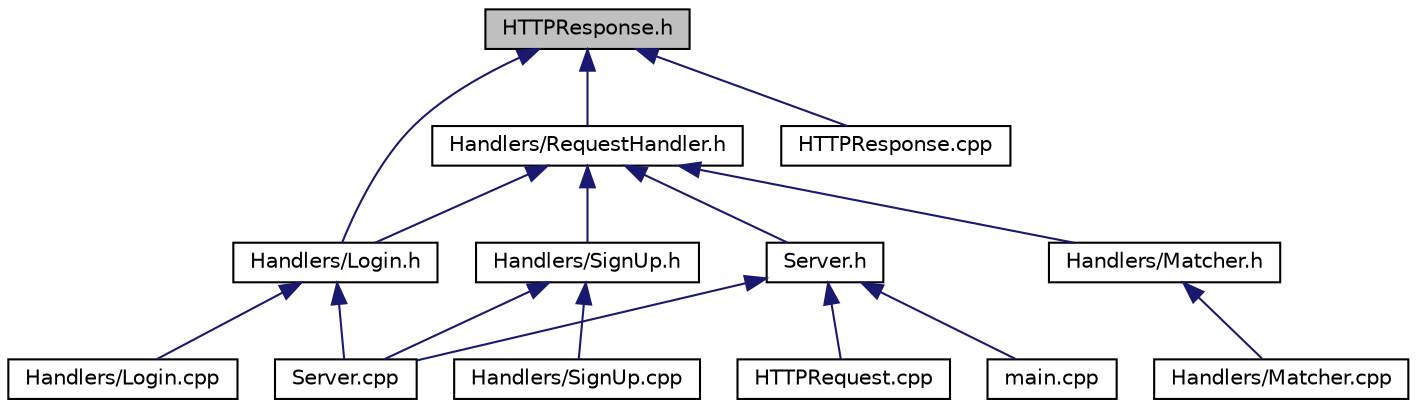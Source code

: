 digraph "HTTPResponse.h"
{
  edge [fontname="Helvetica",fontsize="10",labelfontname="Helvetica",labelfontsize="10"];
  node [fontname="Helvetica",fontsize="10",shape=record];
  Node1 [label="HTTPResponse.h",height=0.2,width=0.4,color="black", fillcolor="grey75", style="filled", fontcolor="black"];
  Node1 -> Node2 [dir="back",color="midnightblue",fontsize="10",style="solid"];
  Node2 [label="Handlers/RequestHandler.h",height=0.2,width=0.4,color="black", fillcolor="white", style="filled",URL="$_request_handler_8h.html"];
  Node2 -> Node3 [dir="back",color="midnightblue",fontsize="10",style="solid"];
  Node3 [label="Handlers/Login.h",height=0.2,width=0.4,color="black", fillcolor="white", style="filled",URL="$_login_8h.html"];
  Node3 -> Node4 [dir="back",color="midnightblue",fontsize="10",style="solid"];
  Node4 [label="Handlers/Login.cpp",height=0.2,width=0.4,color="black", fillcolor="white", style="filled",URL="$_login_8cpp.html"];
  Node3 -> Node5 [dir="back",color="midnightblue",fontsize="10",style="solid"];
  Node5 [label="Server.cpp",height=0.2,width=0.4,color="black", fillcolor="white", style="filled",URL="$_server_8cpp.html"];
  Node2 -> Node6 [dir="back",color="midnightblue",fontsize="10",style="solid"];
  Node6 [label="Handlers/Matcher.h",height=0.2,width=0.4,color="black", fillcolor="white", style="filled",URL="$_matcher_8h.html"];
  Node6 -> Node7 [dir="back",color="midnightblue",fontsize="10",style="solid"];
  Node7 [label="Handlers/Matcher.cpp",height=0.2,width=0.4,color="black", fillcolor="white", style="filled",URL="$_matcher_8cpp.html"];
  Node2 -> Node8 [dir="back",color="midnightblue",fontsize="10",style="solid"];
  Node8 [label="Handlers/SignUp.h",height=0.2,width=0.4,color="black", fillcolor="white", style="filled",URL="$_sign_up_8h.html"];
  Node8 -> Node9 [dir="back",color="midnightblue",fontsize="10",style="solid"];
  Node9 [label="Handlers/SignUp.cpp",height=0.2,width=0.4,color="black", fillcolor="white", style="filled",URL="$_sign_up_8cpp.html"];
  Node8 -> Node5 [dir="back",color="midnightblue",fontsize="10",style="solid"];
  Node2 -> Node10 [dir="back",color="midnightblue",fontsize="10",style="solid"];
  Node10 [label="Server.h",height=0.2,width=0.4,color="black", fillcolor="white", style="filled",URL="$_server_8h.html"];
  Node10 -> Node11 [dir="back",color="midnightblue",fontsize="10",style="solid"];
  Node11 [label="HTTPRequest.cpp",height=0.2,width=0.4,color="black", fillcolor="white", style="filled",URL="$_h_t_t_p_request_8cpp.html"];
  Node10 -> Node12 [dir="back",color="midnightblue",fontsize="10",style="solid"];
  Node12 [label="main.cpp",height=0.2,width=0.4,color="black", fillcolor="white", style="filled",URL="$main_8cpp.html"];
  Node10 -> Node5 [dir="back",color="midnightblue",fontsize="10",style="solid"];
  Node1 -> Node3 [dir="back",color="midnightblue",fontsize="10",style="solid"];
  Node1 -> Node13 [dir="back",color="midnightblue",fontsize="10",style="solid"];
  Node13 [label="HTTPResponse.cpp",height=0.2,width=0.4,color="black", fillcolor="white", style="filled",URL="$_h_t_t_p_response_8cpp.html"];
}
